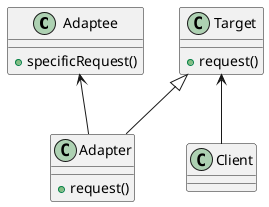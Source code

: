 @startuml

class Adaptee
class Target
class Adapter
class Client

class Adaptee {
    + specificRequest()
}

class Adapter {
    + request()
}

class Target {
    + request()
}

Adaptee <-- Adapter
Target <|-- Adapter
Target <-- Client

@enduml
